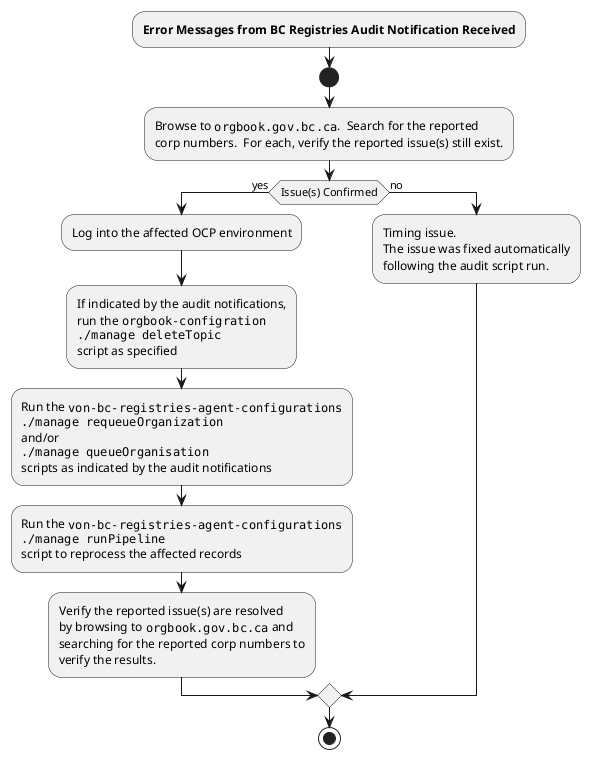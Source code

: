 @startuml
:**Error Messages from BC Registries Audit Notification Received**;
start
  :Browse to ""orgbook.gov.bc.ca"".  Search for the reported 
  corp numbers.  For each, verify the reported issue(s) still exist.;
  if (Issue(s) Confirmed) then (yes)
    :Log into the affected OCP environment;
    :If indicated by the audit notifications,\nrun the ""orgbook-configration""\n""./manage deleteTopic""\nscript as specified; 
    :Run the ""von-bc-registries-agent-configurations""\n""./manage requeueOrganization""\nand/or\n""./manage queueOrganisation""\nscripts as indicated by the audit notifications;
    :Run the ""von-bc-registries-agent-configurations""\n""./manage runPipeline""\nscript to reprocess the affected records;
    :Verify the reported issue(s) are resolved\nby browsing to ""orgbook.gov.bc.ca"" and\nsearching for the reported corp numbers to\nverify the results.;
  else (no)
    :Timing issue.\nThe issue was fixed automatically\nfollowing the audit script run.;
  endif
stop
@enduml

